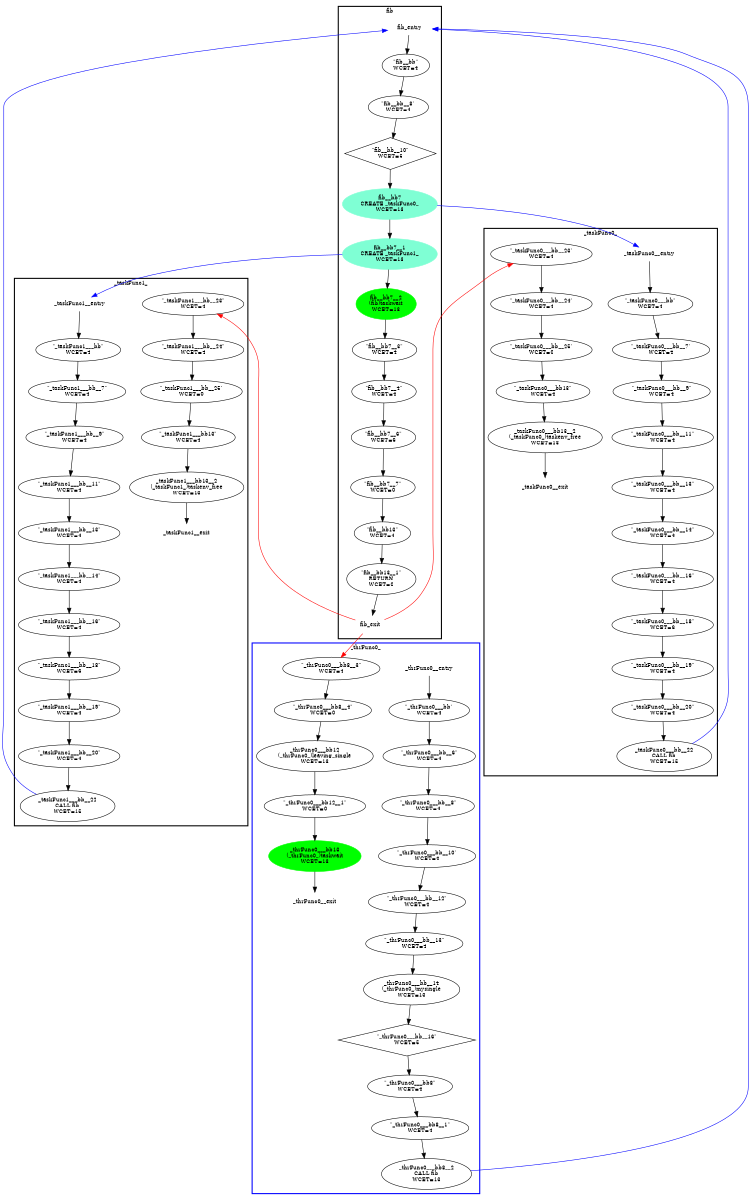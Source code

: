 digraph "CFG" {
fontsize=10;
orientation="portrait";
rankdir="TB";
size="10,8";
fib__bb7__7 [fontsize=10, label="\"fib__bb7__7\"\nWCET=0", width="0.01"];
fib_entry [color="white", fontsize=10, height="0.01", label="fib_entry", width="0.01"];
fib__bb7__2 [color=green, fontsize=10, label="fib__bb7__2\n(fib)taskwait\nWCET=13", style=filled, width="0.01"];
fib__bb7__1 [color=aquamarine, fontsize=10, label="fib__bb7__1\nCREATE _taskFunc1_\nWCET=13", style=filled, width="0.01"];
fib_exit [color="white", fontsize=10, label="fib_exit", width="0.01"];
fib__bb7__3 [fontsize=10, label="\"fib__bb7__3\"\nWCET=4", width="0.01"];
fib__bb [fontsize=10, label="\"fib__bb\"\nWCET=4", width="0.01"];
fib__bb13 [fontsize=10, label="\"fib__bb13\"\nWCET=4", width="0.01"];
fib__bb__10 [fontsize=10, label="\"fib__bb__10\"\nWCET=5", shape=diamond, width="0.01"];
fib__bb__8 [fontsize=10, label="\"fib__bb__8\"\nWCET=4", width="0.01"];
fib__bb7__6 [fontsize=10, label="\"fib__bb7__6\"\nWCET=6", width="0.01"];
fib__bb7 [color=aquamarine, fontsize=10, label="fib__bb7\nCREATE _taskFunc0_\nWCET=13", style=filled, width="0.01"];
fib__bb7__4 [fontsize=10, label="\"fib__bb7__4\"\nWCET=4", width="0.01"];
fib__bb13__1 [fontsize=10, label="\"fib__bb13__1\"\nRETURN\nWCET=0", width="0.01"];
_taskFunc0___bb__23 [fontsize=10, label="\"_taskFunc0___bb__23\"\nWCET=4", width="0.01"];
_taskFunc0___bb__25 [fontsize=10, label="\"_taskFunc0___bb__25\"\nWCET=0", width="0.01"];
_taskFunc0___bb__13 [fontsize=10, label="\"_taskFunc0___bb__13\"\nWCET=4", width="0.01"];
_taskFunc0__exit [color="white", fontsize=10, label="_taskFunc0__exit", width="0.01"];
_taskFunc0___bb__19 [fontsize=10, label="\"_taskFunc0___bb__19\"\nWCET=4", width="0.01"];
_taskFunc0___bb__14 [fontsize=10, label="\"_taskFunc0___bb__14\"\nWCET=4", width="0.01"];
_taskFunc0___bb [fontsize=10, label="\"_taskFunc0___bb\"\nWCET=4", width="0.01"];
_taskFunc0___bb__9 [fontsize=10, label="\"_taskFunc0___bb__9\"\nWCET=4", width="0.01"];
_taskFunc0__entry [color="white", fontsize=10, height="0.01", label="_taskFunc0__entry", width="0.01"];
_taskFunc0___bb__11 [fontsize=10, label="\"_taskFunc0___bb__11\"\nWCET=4", width="0.01"];
_taskFunc0___bb__7 [fontsize=10, label="\"_taskFunc0___bb__7\"\nWCET=4", width="0.01"];
_taskFunc0___bb__16 [fontsize=10, label="\"_taskFunc0___bb__16\"\nWCET=4", width="0.01"];
_taskFunc0___bb__20 [fontsize=10, label="\"_taskFunc0___bb__20\"\nWCET=4", width="0.01"];
_taskFunc0___bb13 [fontsize=10, label="\"_taskFunc0___bb13\"\nWCET=4", width="0.01"];
_taskFunc0___bb__24 [fontsize=10, label="\"_taskFunc0___bb__24\"\nWCET=4", width="0.01"];
_taskFunc0___bb13__2 [fontsize=10, label="_taskFunc0___bb13__2\n(_taskFunc0_)taskenv_free\nWCET=13", width="0.01"];
_taskFunc0___bb__22 [fontsize=10, label="_taskFunc0___bb__22\nCALL fib\nWCET=15", width="0.01"];
_taskFunc0___bb__18 [fontsize=10, label="\"_taskFunc0___bb__18\"\nWCET=6", width="0.01"];
_thrFunc0___bb__10 [fontsize=10, label="\"_thrFunc0___bb__10\"\nWCET=4", width="0.01"];
_thrFunc0__exit [color="white", fontsize=10, label="_thrFunc0__exit", width="0.01"];
_thrFunc0___bb__16 [fontsize=10, label="\"_thrFunc0___bb__16\"\nWCET=5", shape=diamond, width="0.01"];
_thrFunc0__entry [color="white", fontsize=10, height="0.01", label="_thrFunc0__entry", width="0.01"];
_thrFunc0___bb12 [fontsize=10, label="_thrFunc0___bb12\n(_thrFunc0_)leaving_single\nWCET=13", width="0.01"];
_thrFunc0___bb8__4 [fontsize=10, label="\"_thrFunc0___bb8__4\"\nWCET=0", width="0.01"];
_thrFunc0___bb__12 [fontsize=10, label="\"_thrFunc0___bb__12\"\nWCET=4", width="0.01"];
_thrFunc0___bb8__2 [fontsize=10, label="_thrFunc0___bb8__2\nCALL fib\nWCET=13", width="0.01"];
_thrFunc0___bb__6 [fontsize=10, label="\"_thrFunc0___bb__6\"\nWCET=4", width="0.01"];
_thrFunc0___bb12__1 [fontsize=10, label="\"_thrFunc0___bb12__1\"\nWCET=0", width="0.01"];
_thrFunc0___bb13 [color=green, fontsize=10, label="_thrFunc0___bb13\n(_thrFunc0_)taskwait\nWCET=13", style=filled, width="0.01"];
_thrFunc0___bb [fontsize=10, label="\"_thrFunc0___bb\"\nWCET=4", width="0.01"];
_thrFunc0___bb__14 [fontsize=10, label="_thrFunc0___bb__14\n(_thrFunc0_)mysingle\nWCET=13", width="0.01"];
_thrFunc0___bb__13 [fontsize=10, label="\"_thrFunc0___bb__13\"\nWCET=4", width="0.01"];
_thrFunc0___bb8 [fontsize=10, label="\"_thrFunc0___bb8\"\nWCET=4", width="0.01"];
_thrFunc0___bb8__1 [fontsize=10, label="\"_thrFunc0___bb8__1\"\nWCET=4", width="0.01"];
_thrFunc0___bb8__3 [fontsize=10, label="\"_thrFunc0___bb8__3\"\nWCET=4", width="0.01"];
_thrFunc0___bb__8 [fontsize=10, label="\"_thrFunc0___bb__8\"\nWCET=4", width="0.01"];
_taskFunc1___bb__18 [fontsize=10, label="\"_taskFunc1___bb__18\"\nWCET=6", width="0.01"];
_taskFunc1___bb__24 [fontsize=10, label="\"_taskFunc1___bb__24\"\nWCET=4", width="0.01"];
_taskFunc1___bb__13 [fontsize=10, label="\"_taskFunc1___bb__13\"\nWCET=4", width="0.01"];
_taskFunc1___bb__11 [fontsize=10, label="\"_taskFunc1___bb__11\"\nWCET=4", width="0.01"];
_taskFunc1___bb__20 [fontsize=10, label="\"_taskFunc1___bb__20\"\nWCET=4", width="0.01"];
_taskFunc1___bb__23 [fontsize=10, label="\"_taskFunc1___bb__23\"\nWCET=4", width="0.01"];
_taskFunc1___bb__25 [fontsize=10, label="\"_taskFunc1___bb__25\"\nWCET=0", width="0.01"];
_taskFunc1___bb13__2 [fontsize=10, label="_taskFunc1___bb13__2\n(_taskFunc1_)taskenv_free\nWCET=13", width="0.01"];
_taskFunc1___bb13 [fontsize=10, label="\"_taskFunc1___bb13\"\nWCET=4", width="0.01"];
_taskFunc1___bb__16 [fontsize=10, label="\"_taskFunc1___bb__16\"\nWCET=4", width="0.01"];
_taskFunc1___bb__9 [fontsize=10, label="\"_taskFunc1___bb__9\"\nWCET=4", width="0.01"];
_taskFunc1__exit [color="white", fontsize=10, label="_taskFunc1__exit", width="0.01"];
_taskFunc1__entry [color="white", fontsize=10, height="0.01", label="_taskFunc1__entry", width="0.01"];
_taskFunc1___bb__22 [fontsize=10, label="_taskFunc1___bb__22\nCALL fib\nWCET=15", width="0.01"];
_taskFunc1___bb [fontsize=10, label="\"_taskFunc1___bb\"\nWCET=4", width="0.01"];
_taskFunc1___bb__7 [fontsize=10, label="\"_taskFunc1___bb__7\"\nWCET=4", width="0.01"];
_taskFunc1___bb__14 [fontsize=10, label="\"_taskFunc1___bb__14\"\nWCET=4", width="0.01"];
_taskFunc1___bb__19 [fontsize=10, label="\"_taskFunc1___bb__19\"\nWCET=4", width="0.01"];
fib__bb7__7 -> fib__bb13  [key=0];
fib_entry -> fib__bb  [key=0];
fib__bb7__2 -> fib__bb7__3  [key=0];
fib__bb7__1 -> fib__bb7__2  [key=0];
fib__bb7__1 -> _taskFunc1__entry  [color=blue, key=0];
fib_exit -> _taskFunc0___bb__23  [color=red, key=0];
fib_exit -> _thrFunc0___bb8__3  [color=red, key=0];
fib_exit -> _taskFunc1___bb__23  [color=red, key=0];
fib__bb7__3 -> fib__bb7__4  [key=0];
fib__bb -> fib__bb__8  [key=0];
fib__bb13 -> fib__bb13__1  [key=0];
fib__bb__10 -> fib__bb7  [key=0];
fib__bb__8 -> fib__bb__10  [key=0];
fib__bb7__6 -> fib__bb7__7  [key=0];
fib__bb7 -> fib__bb7__1  [key=0];
fib__bb7 -> _taskFunc0__entry  [color=blue, key=0];
fib__bb7__4 -> fib__bb7__6  [key=0];
fib__bb13__1 -> fib_exit  [key=0];
_taskFunc0___bb__23 -> _taskFunc0___bb__24  [key=0];
_taskFunc0___bb__25 -> _taskFunc0___bb13  [key=0];
_taskFunc0___bb__13 -> _taskFunc0___bb__14  [key=0];
_taskFunc0___bb__19 -> _taskFunc0___bb__20  [key=0];
_taskFunc0___bb__14 -> _taskFunc0___bb__16  [key=0];
_taskFunc0___bb -> _taskFunc0___bb__7  [key=0];
_taskFunc0___bb__9 -> _taskFunc0___bb__11  [key=0];
_taskFunc0__entry -> _taskFunc0___bb  [key=0];
_taskFunc0___bb__11 -> _taskFunc0___bb__13  [key=0];
_taskFunc0___bb__7 -> _taskFunc0___bb__9  [key=0];
_taskFunc0___bb__16 -> _taskFunc0___bb__18  [key=0];
_taskFunc0___bb__20 -> _taskFunc0___bb__22  [key=0];
_taskFunc0___bb13 -> _taskFunc0___bb13__2  [key=0];
_taskFunc0___bb__24 -> _taskFunc0___bb__25  [key=0];
_taskFunc0___bb13__2 -> _taskFunc0__exit  [key=0];
_taskFunc0___bb__22 -> fib_entry  [color=blue, key=0];
_taskFunc0___bb__18 -> _taskFunc0___bb__19  [key=0];
_thrFunc0___bb__10 -> _thrFunc0___bb__12  [key=0];
_thrFunc0___bb__16 -> _thrFunc0___bb8  [key=0];
_thrFunc0__entry -> _thrFunc0___bb  [key=0];
_thrFunc0___bb12 -> _thrFunc0___bb12__1  [key=0];
_thrFunc0___bb8__4 -> _thrFunc0___bb12  [key=0];
_thrFunc0___bb__12 -> _thrFunc0___bb__13  [key=0];
_thrFunc0___bb8__2 -> fib_entry  [color=blue, key=0];
_thrFunc0___bb__6 -> _thrFunc0___bb__8  [key=0];
_thrFunc0___bb12__1 -> _thrFunc0___bb13  [key=0];
_thrFunc0___bb13 -> _thrFunc0__exit  [key=0];
_thrFunc0___bb -> _thrFunc0___bb__6  [key=0];
_thrFunc0___bb__14 -> _thrFunc0___bb__16  [key=0];
_thrFunc0___bb__13 -> _thrFunc0___bb__14  [key=0];
_thrFunc0___bb8 -> _thrFunc0___bb8__1  [key=0];
_thrFunc0___bb8__1 -> _thrFunc0___bb8__2  [key=0];
_thrFunc0___bb8__3 -> _thrFunc0___bb8__4  [key=0];
_thrFunc0___bb__8 -> _thrFunc0___bb__10  [key=0];
_taskFunc1___bb__18 -> _taskFunc1___bb__19  [key=0];
_taskFunc1___bb__24 -> _taskFunc1___bb__25  [key=0];
_taskFunc1___bb__13 -> _taskFunc1___bb__14  [key=0];
_taskFunc1___bb__11 -> _taskFunc1___bb__13  [key=0];
_taskFunc1___bb__20 -> _taskFunc1___bb__22  [key=0];
_taskFunc1___bb__23 -> _taskFunc1___bb__24  [key=0];
_taskFunc1___bb__25 -> _taskFunc1___bb13  [key=0];
_taskFunc1___bb13__2 -> _taskFunc1__exit  [key=0];
_taskFunc1___bb13 -> _taskFunc1___bb13__2  [key=0];
_taskFunc1___bb__16 -> _taskFunc1___bb__18  [key=0];
_taskFunc1___bb__9 -> _taskFunc1___bb__11  [key=0];
_taskFunc1__entry -> _taskFunc1___bb  [key=0];
_taskFunc1___bb__22 -> fib_entry  [color=blue, key=0];
_taskFunc1___bb -> _taskFunc1___bb__7  [key=0];
_taskFunc1___bb__7 -> _taskFunc1___bb__9  [key=0];
_taskFunc1___bb__14 -> _taskFunc1___bb__16  [key=0];
_taskFunc1___bb__19 -> _taskFunc1___bb__20  [key=0];
subgraph "cluster__thrFunc0_" {
label=_thrFunc0_
style="bold"
color="blue"
"_thrFunc0___bb"
"_thrFunc0___bb__6"
"_thrFunc0___bb__8"
"_thrFunc0___bb__10"
"_thrFunc0___bb__12"
"_thrFunc0___bb__13"
"_thrFunc0___bb__14"
"_thrFunc0___bb__16"
"_thrFunc0___bb8"
"_thrFunc0___bb8__1"
"_thrFunc0___bb8__2"
"_thrFunc0___bb8__3"
"_thrFunc0___bb8__4"
"_thrFunc0___bb12"
"_thrFunc0___bb12__1"
"_thrFunc0___bb13"

"_thrFunc0__entry"
"_thrFunc0__exit"
}
subgraph "cluster_fib" {
label=fib
style="bold"
"fib__bb"
"fib__bb__8"
"fib__bb__10"



"fib__bb7"
"fib__bb7__1"
"fib__bb7__2"
"fib__bb7__3"
"fib__bb7__4"
"fib__bb7__6"
"fib__bb7__7"
"fib__bb13"
"fib__bb13__1"
"fib_entry"
"fib_exit"
}
subgraph "cluster__taskFunc0_" {
label=_taskFunc0_
style="bold"
"_taskFunc0___bb"
"_taskFunc0___bb__7"
"_taskFunc0___bb__9"
"_taskFunc0___bb__11"
"_taskFunc0___bb__13"
"_taskFunc0___bb__14"
"_taskFunc0___bb__16"
"_taskFunc0___bb__18"
"_taskFunc0___bb__19"
"_taskFunc0___bb__20"
"_taskFunc0___bb__22"
"_taskFunc0___bb__23"
"_taskFunc0___bb__24"
"_taskFunc0___bb__25"
"_taskFunc0___bb13"
"_taskFunc0___bb13__2"

"_taskFunc0__entry"
"_taskFunc0__exit"
}
subgraph "cluster__taskFunc1_" {
label=_taskFunc1_
style="bold"
"_taskFunc1___bb"
"_taskFunc1___bb__7"
"_taskFunc1___bb__9"
"_taskFunc1___bb__11"
"_taskFunc1___bb__13"
"_taskFunc1___bb__14"
"_taskFunc1___bb__16"
"_taskFunc1___bb__18"
"_taskFunc1___bb__19"
"_taskFunc1___bb__20"
"_taskFunc1___bb__22"
"_taskFunc1___bb__23"
"_taskFunc1___bb__24"
"_taskFunc1___bb__25"
"_taskFunc1___bb13"
"_taskFunc1___bb13__2"

"_taskFunc1__entry"
"_taskFunc1__exit"
}
}
